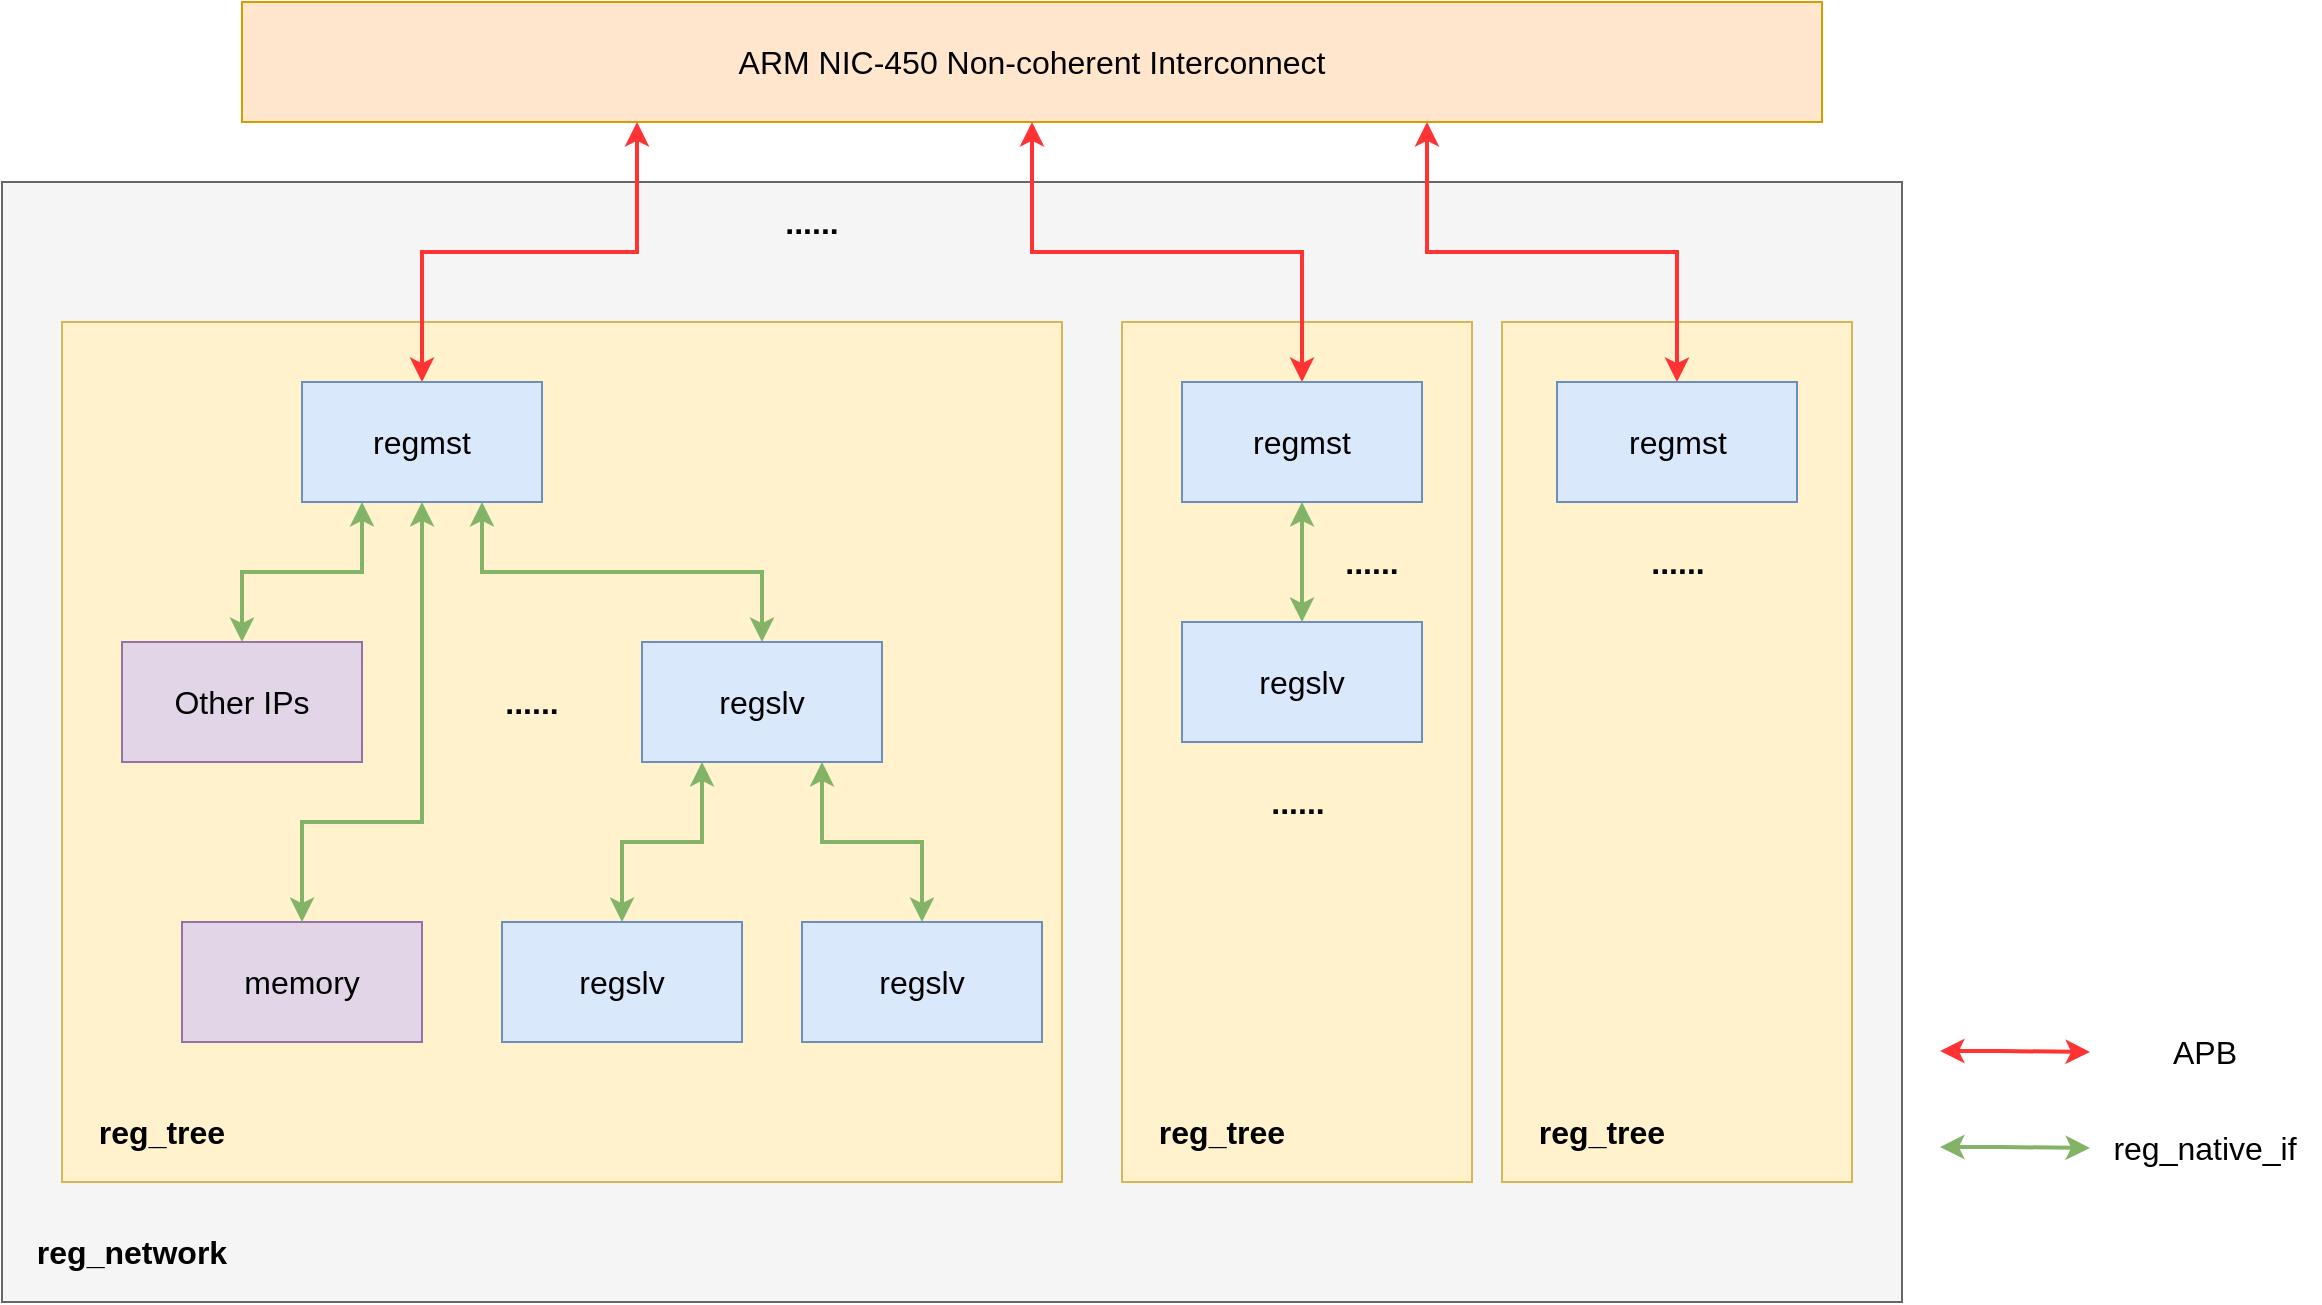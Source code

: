 <mxfile>
    <diagram id="1t-_wO7JJA0Vt9ppAdN1" name="第 1 页">
        <mxGraphModel dx="784" dy="805" grid="1" gridSize="10" guides="1" tooltips="1" connect="1" arrows="1" fold="1" page="1" pageScale="1" pageWidth="1169" pageHeight="1654" math="0" shadow="0">
            <root>
                <mxCell id="0"/>
                <mxCell id="1" parent="0"/>
                <mxCell id="54" value="" style="rounded=0;whiteSpace=wrap;html=1;fontSize=16;fillColor=#f5f5f5;fontColor=#333333;strokeColor=#666666;" parent="1" vertex="1">
                    <mxGeometry x="10" y="210" width="950" height="560" as="geometry"/>
                </mxCell>
                <mxCell id="47" value="" style="rounded=0;whiteSpace=wrap;html=1;fontSize=16;fillColor=#fff2cc;strokeColor=#d6b656;" parent="1" vertex="1">
                    <mxGeometry x="760" y="280" width="175" height="430" as="geometry"/>
                </mxCell>
                <mxCell id="45" value="" style="rounded=0;whiteSpace=wrap;html=1;fontSize=16;fillColor=#fff2cc;strokeColor=#d6b656;" parent="1" vertex="1">
                    <mxGeometry x="570" y="280" width="175" height="430" as="geometry"/>
                </mxCell>
                <mxCell id="41" value="" style="rounded=0;whiteSpace=wrap;html=1;fontSize=16;fillColor=#fff2cc;strokeColor=#d6b656;" parent="1" vertex="1">
                    <mxGeometry x="40" y="280" width="500" height="430" as="geometry"/>
                </mxCell>
                <mxCell id="3" style="edgeStyle=orthogonalEdgeStyle;html=1;exitX=0.25;exitY=1;exitDx=0;exitDy=0;rounded=0;entryX=0.5;entryY=0;entryDx=0;entryDy=0;strokeWidth=2;strokeColor=#FF3333;fontStyle=0;fontSize=16;startArrow=classic;startFill=1;" parent="1" source="2" target="4" edge="1">
                    <mxGeometry relative="1" as="geometry">
                        <mxPoint x="290" y="290" as="targetPoint"/>
                    </mxGeometry>
                </mxCell>
                <mxCell id="26" style="edgeStyle=orthogonalEdgeStyle;rounded=0;html=1;exitX=0.5;exitY=1;exitDx=0;exitDy=0;entryX=0.5;entryY=0;entryDx=0;entryDy=0;fontSize=16;startArrow=classic;startFill=1;strokeColor=#FF3333;strokeWidth=2;" parent="1" source="2" target="5" edge="1">
                    <mxGeometry relative="1" as="geometry"/>
                </mxCell>
                <mxCell id="27" style="edgeStyle=orthogonalEdgeStyle;rounded=0;html=1;exitX=0.75;exitY=1;exitDx=0;exitDy=0;entryX=0.5;entryY=0;entryDx=0;entryDy=0;fontSize=16;startArrow=classic;startFill=1;strokeColor=#FF3333;strokeWidth=2;" parent="1" source="2" target="7" edge="1">
                    <mxGeometry relative="1" as="geometry"/>
                </mxCell>
                <mxCell id="2" value="&lt;span style=&quot;font-size: 16px&quot;&gt;ARM NIC-450 Non-coherent Interconnect&lt;/span&gt;" style="rounded=0;whiteSpace=wrap;html=1;fillColor=#ffe6cc;strokeColor=#d79b00;fontStyle=0;fontSize=16;" parent="1" vertex="1">
                    <mxGeometry x="130" y="120" width="790" height="60" as="geometry"/>
                </mxCell>
                <mxCell id="29" style="edgeStyle=orthogonalEdgeStyle;rounded=0;html=1;exitX=0.75;exitY=1;exitDx=0;exitDy=0;entryX=0.5;entryY=0;entryDx=0;entryDy=0;fontSize=16;startArrow=classic;startFill=1;strokeColor=#82b366;strokeWidth=2;fillColor=#d5e8d4;" parent="1" source="4" target="11" edge="1">
                    <mxGeometry relative="1" as="geometry"/>
                </mxCell>
                <mxCell id="30" style="edgeStyle=orthogonalEdgeStyle;rounded=0;html=1;exitX=0.25;exitY=1;exitDx=0;exitDy=0;fontSize=16;startArrow=classic;startFill=1;strokeColor=#82b366;strokeWidth=2;fillColor=#d5e8d4;" parent="1" source="4" target="9" edge="1">
                    <mxGeometry relative="1" as="geometry"/>
                </mxCell>
                <mxCell id="4" value="regmst" style="rounded=0;whiteSpace=wrap;html=1;fillColor=#dae8fc;strokeColor=#6c8ebf;fontStyle=0;fontSize=16;" parent="1" vertex="1">
                    <mxGeometry x="160" y="310" width="120" height="60" as="geometry"/>
                </mxCell>
                <mxCell id="28" style="edgeStyle=orthogonalEdgeStyle;rounded=0;html=1;exitX=0.5;exitY=1;exitDx=0;exitDy=0;entryX=0.5;entryY=0;entryDx=0;entryDy=0;fontSize=16;startArrow=classic;startFill=1;strokeColor=#82b366;strokeWidth=2;fillColor=#d5e8d4;" parent="1" source="5" target="17" edge="1">
                    <mxGeometry relative="1" as="geometry"/>
                </mxCell>
                <mxCell id="5" value="regmst" style="rounded=0;whiteSpace=wrap;html=1;fillColor=#dae8fc;strokeColor=#6c8ebf;fontStyle=0;fontSize=16;" parent="1" vertex="1">
                    <mxGeometry x="600" y="310" width="120" height="60" as="geometry"/>
                </mxCell>
                <mxCell id="7" value="regmst" style="rounded=0;whiteSpace=wrap;html=1;fillColor=#dae8fc;strokeColor=#6c8ebf;fontStyle=0;fontSize=16;" parent="1" vertex="1">
                    <mxGeometry x="787.5" y="310" width="120" height="60" as="geometry"/>
                </mxCell>
                <mxCell id="9" value="Other IPs" style="rounded=0;whiteSpace=wrap;html=1;fontStyle=0;fontSize=16;fillColor=#e1d5e7;strokeColor=#9673a6;" parent="1" vertex="1">
                    <mxGeometry x="70" y="440" width="120" height="60" as="geometry"/>
                </mxCell>
                <mxCell id="31" style="edgeStyle=orthogonalEdgeStyle;rounded=0;html=1;exitX=0.25;exitY=1;exitDx=0;exitDy=0;fontSize=16;startArrow=classic;startFill=1;strokeColor=#82b366;strokeWidth=2;entryX=0.5;entryY=0;entryDx=0;entryDy=0;fillColor=#d5e8d4;" parent="1" source="11" target="20" edge="1">
                    <mxGeometry relative="1" as="geometry"/>
                </mxCell>
                <mxCell id="32" style="edgeStyle=orthogonalEdgeStyle;rounded=0;html=1;exitX=0.75;exitY=1;exitDx=0;exitDy=0;entryX=0.5;entryY=0;entryDx=0;entryDy=0;fontSize=16;startArrow=classic;startFill=1;strokeColor=#82b366;strokeWidth=2;fillColor=#d5e8d4;" parent="1" source="11" target="23" edge="1">
                    <mxGeometry relative="1" as="geometry"/>
                </mxCell>
                <mxCell id="11" value="regslv" style="rounded=0;whiteSpace=wrap;html=1;fillColor=#dae8fc;strokeColor=#6c8ebf;fontStyle=0;fontSize=16;" parent="1" vertex="1">
                    <mxGeometry x="330" y="440" width="120" height="60" as="geometry"/>
                </mxCell>
                <mxCell id="15" value="&lt;font style=&quot;font-size: 16px;&quot;&gt;&lt;span style=&quot;font-size: 16px;&quot;&gt;......&lt;/span&gt;&lt;/font&gt;" style="text;html=1;strokeColor=none;fillColor=none;align=center;verticalAlign=middle;whiteSpace=wrap;rounded=0;fontStyle=1;fontSize=16;" parent="1" vertex="1">
                    <mxGeometry x="250" y="460" width="50" height="20" as="geometry"/>
                </mxCell>
                <mxCell id="16" value="&lt;font style=&quot;font-size: 16px;&quot;&gt;&lt;span style=&quot;font-size: 16px;&quot;&gt;......&lt;/span&gt;&lt;/font&gt;" style="text;html=1;strokeColor=none;fillColor=none;align=center;verticalAlign=middle;whiteSpace=wrap;rounded=0;fontStyle=1;fontSize=16;" parent="1" vertex="1">
                    <mxGeometry x="390" y="220" width="50" height="20" as="geometry"/>
                </mxCell>
                <mxCell id="17" value="regslv" style="rounded=0;whiteSpace=wrap;html=1;fillColor=#dae8fc;strokeColor=#6c8ebf;fontStyle=0;fontSize=16;" parent="1" vertex="1">
                    <mxGeometry x="600" y="430" width="120" height="60" as="geometry"/>
                </mxCell>
                <mxCell id="20" value="regslv" style="rounded=0;whiteSpace=wrap;html=1;fillColor=#dae8fc;strokeColor=#6c8ebf;fontStyle=0;fontSize=16;" parent="1" vertex="1">
                    <mxGeometry x="260" y="580" width="120" height="60" as="geometry"/>
                </mxCell>
                <mxCell id="23" value="regslv" style="rounded=0;whiteSpace=wrap;html=1;fillColor=#dae8fc;strokeColor=#6c8ebf;fontStyle=0;fontSize=16;" parent="1" vertex="1">
                    <mxGeometry x="410" y="580" width="120" height="60" as="geometry"/>
                </mxCell>
                <mxCell id="33" value="&lt;font style=&quot;font-size: 16px;&quot;&gt;&lt;span style=&quot;font-size: 16px;&quot;&gt;......&lt;/span&gt;&lt;/font&gt;" style="text;html=1;strokeColor=none;fillColor=none;align=center;verticalAlign=middle;whiteSpace=wrap;rounded=0;fontStyle=1;fontSize=16;" parent="1" vertex="1">
                    <mxGeometry x="632.5" y="510" width="50" height="20" as="geometry"/>
                </mxCell>
                <mxCell id="34" value="&lt;font style=&quot;font-size: 16px;&quot;&gt;&lt;span style=&quot;font-size: 16px;&quot;&gt;......&lt;/span&gt;&lt;/font&gt;" style="text;html=1;strokeColor=none;fillColor=none;align=center;verticalAlign=middle;whiteSpace=wrap;rounded=0;fontStyle=1;fontSize=16;" parent="1" vertex="1">
                    <mxGeometry x="822.5" y="390" width="50" height="20" as="geometry"/>
                </mxCell>
                <mxCell id="35" value="&lt;font style=&quot;font-size: 16px;&quot;&gt;&lt;span style=&quot;font-size: 16px;&quot;&gt;......&lt;/span&gt;&lt;/font&gt;" style="text;html=1;strokeColor=none;fillColor=none;align=center;verticalAlign=middle;whiteSpace=wrap;rounded=0;fontStyle=1;fontSize=16;" parent="1" vertex="1">
                    <mxGeometry x="670" y="390" width="50" height="20" as="geometry"/>
                </mxCell>
                <mxCell id="38" value="" style="group;fontSize=16;" parent="1" vertex="1" connectable="0">
                    <mxGeometry x="1009" y="630" width="160" height="30" as="geometry"/>
                </mxCell>
                <mxCell id="39" style="edgeStyle=orthogonalEdgeStyle;html=1;rounded=0;strokeWidth=2;strokeColor=#FF3333;fontStyle=0;fontSize=16;startArrow=classic;startFill=1;fillColor=#d5e8d4;" parent="38" edge="1">
                    <mxGeometry relative="1" as="geometry">
                        <mxPoint x="45" y="15" as="targetPoint"/>
                        <mxPoint x="-30" y="14.5" as="sourcePoint"/>
                        <Array as="points">
                            <mxPoint y="14.5"/>
                            <mxPoint y="14.5"/>
                        </Array>
                    </mxGeometry>
                </mxCell>
                <mxCell id="40" value="APB" style="text;html=1;strokeColor=none;fillColor=none;align=center;verticalAlign=middle;whiteSpace=wrap;rounded=0;fontSize=16;" parent="38" vertex="1">
                    <mxGeometry x="45" width="115" height="30" as="geometry"/>
                </mxCell>
                <mxCell id="42" value="reg_tree" style="text;html=1;strokeColor=none;fillColor=none;align=center;verticalAlign=middle;whiteSpace=wrap;rounded=0;fontSize=16;fontStyle=1" parent="1" vertex="1">
                    <mxGeometry x="50" y="670" width="80" height="30" as="geometry"/>
                </mxCell>
                <mxCell id="46" value="reg_tree" style="text;html=1;strokeColor=none;fillColor=none;align=center;verticalAlign=middle;whiteSpace=wrap;rounded=0;fontSize=16;fontStyle=1" parent="1" vertex="1">
                    <mxGeometry x="580" y="670" width="80" height="30" as="geometry"/>
                </mxCell>
                <mxCell id="50" value="reg_tree" style="text;html=1;strokeColor=none;fillColor=none;align=center;verticalAlign=middle;whiteSpace=wrap;rounded=0;fontSize=16;fontStyle=1" parent="1" vertex="1">
                    <mxGeometry x="770" y="670" width="80" height="30" as="geometry"/>
                </mxCell>
                <mxCell id="51" value="" style="group;fontSize=16;" parent="1" vertex="1" connectable="0">
                    <mxGeometry x="1009" y="678" width="160" height="30" as="geometry"/>
                </mxCell>
                <mxCell id="52" style="edgeStyle=orthogonalEdgeStyle;html=1;rounded=0;strokeWidth=2;strokeColor=#82b366;fontStyle=0;fontSize=16;startArrow=classic;startFill=1;fillColor=#d5e8d4;" parent="51" edge="1">
                    <mxGeometry relative="1" as="geometry">
                        <mxPoint x="45" y="15" as="targetPoint"/>
                        <mxPoint x="-30" y="14.5" as="sourcePoint"/>
                        <Array as="points">
                            <mxPoint y="14.5"/>
                            <mxPoint y="14.5"/>
                        </Array>
                    </mxGeometry>
                </mxCell>
                <mxCell id="53" value="reg_native_if" style="text;html=1;strokeColor=none;fillColor=none;align=center;verticalAlign=middle;whiteSpace=wrap;rounded=0;fontSize=16;" parent="51" vertex="1">
                    <mxGeometry x="45" width="115" height="30" as="geometry"/>
                </mxCell>
                <mxCell id="55" value="reg_network" style="text;html=1;strokeColor=none;fillColor=none;align=center;verticalAlign=middle;whiteSpace=wrap;rounded=0;fontSize=16;fontStyle=1" parent="1" vertex="1">
                    <mxGeometry x="20" y="730" width="110" height="30" as="geometry"/>
                </mxCell>
                <mxCell id="58" value="memory" style="rounded=0;whiteSpace=wrap;html=1;fontStyle=0;fontSize=16;fillColor=#e1d5e7;strokeColor=#9673a6;" parent="1" vertex="1">
                    <mxGeometry x="100" y="580" width="120" height="60" as="geometry"/>
                </mxCell>
                <mxCell id="59" style="edgeStyle=orthogonalEdgeStyle;rounded=0;html=1;exitX=0.5;exitY=1;exitDx=0;exitDy=0;entryX=0.5;entryY=0;entryDx=0;entryDy=0;fontSize=16;startArrow=classic;startFill=1;strokeColor=#82b366;strokeWidth=2;fillColor=#d5e8d4;" parent="1" source="4" target="58" edge="1">
                    <mxGeometry relative="1" as="geometry">
                        <Array as="points">
                            <mxPoint x="220" y="530"/>
                            <mxPoint x="160" y="530"/>
                        </Array>
                    </mxGeometry>
                </mxCell>
            </root>
        </mxGraphModel>
    </diagram>
</mxfile>